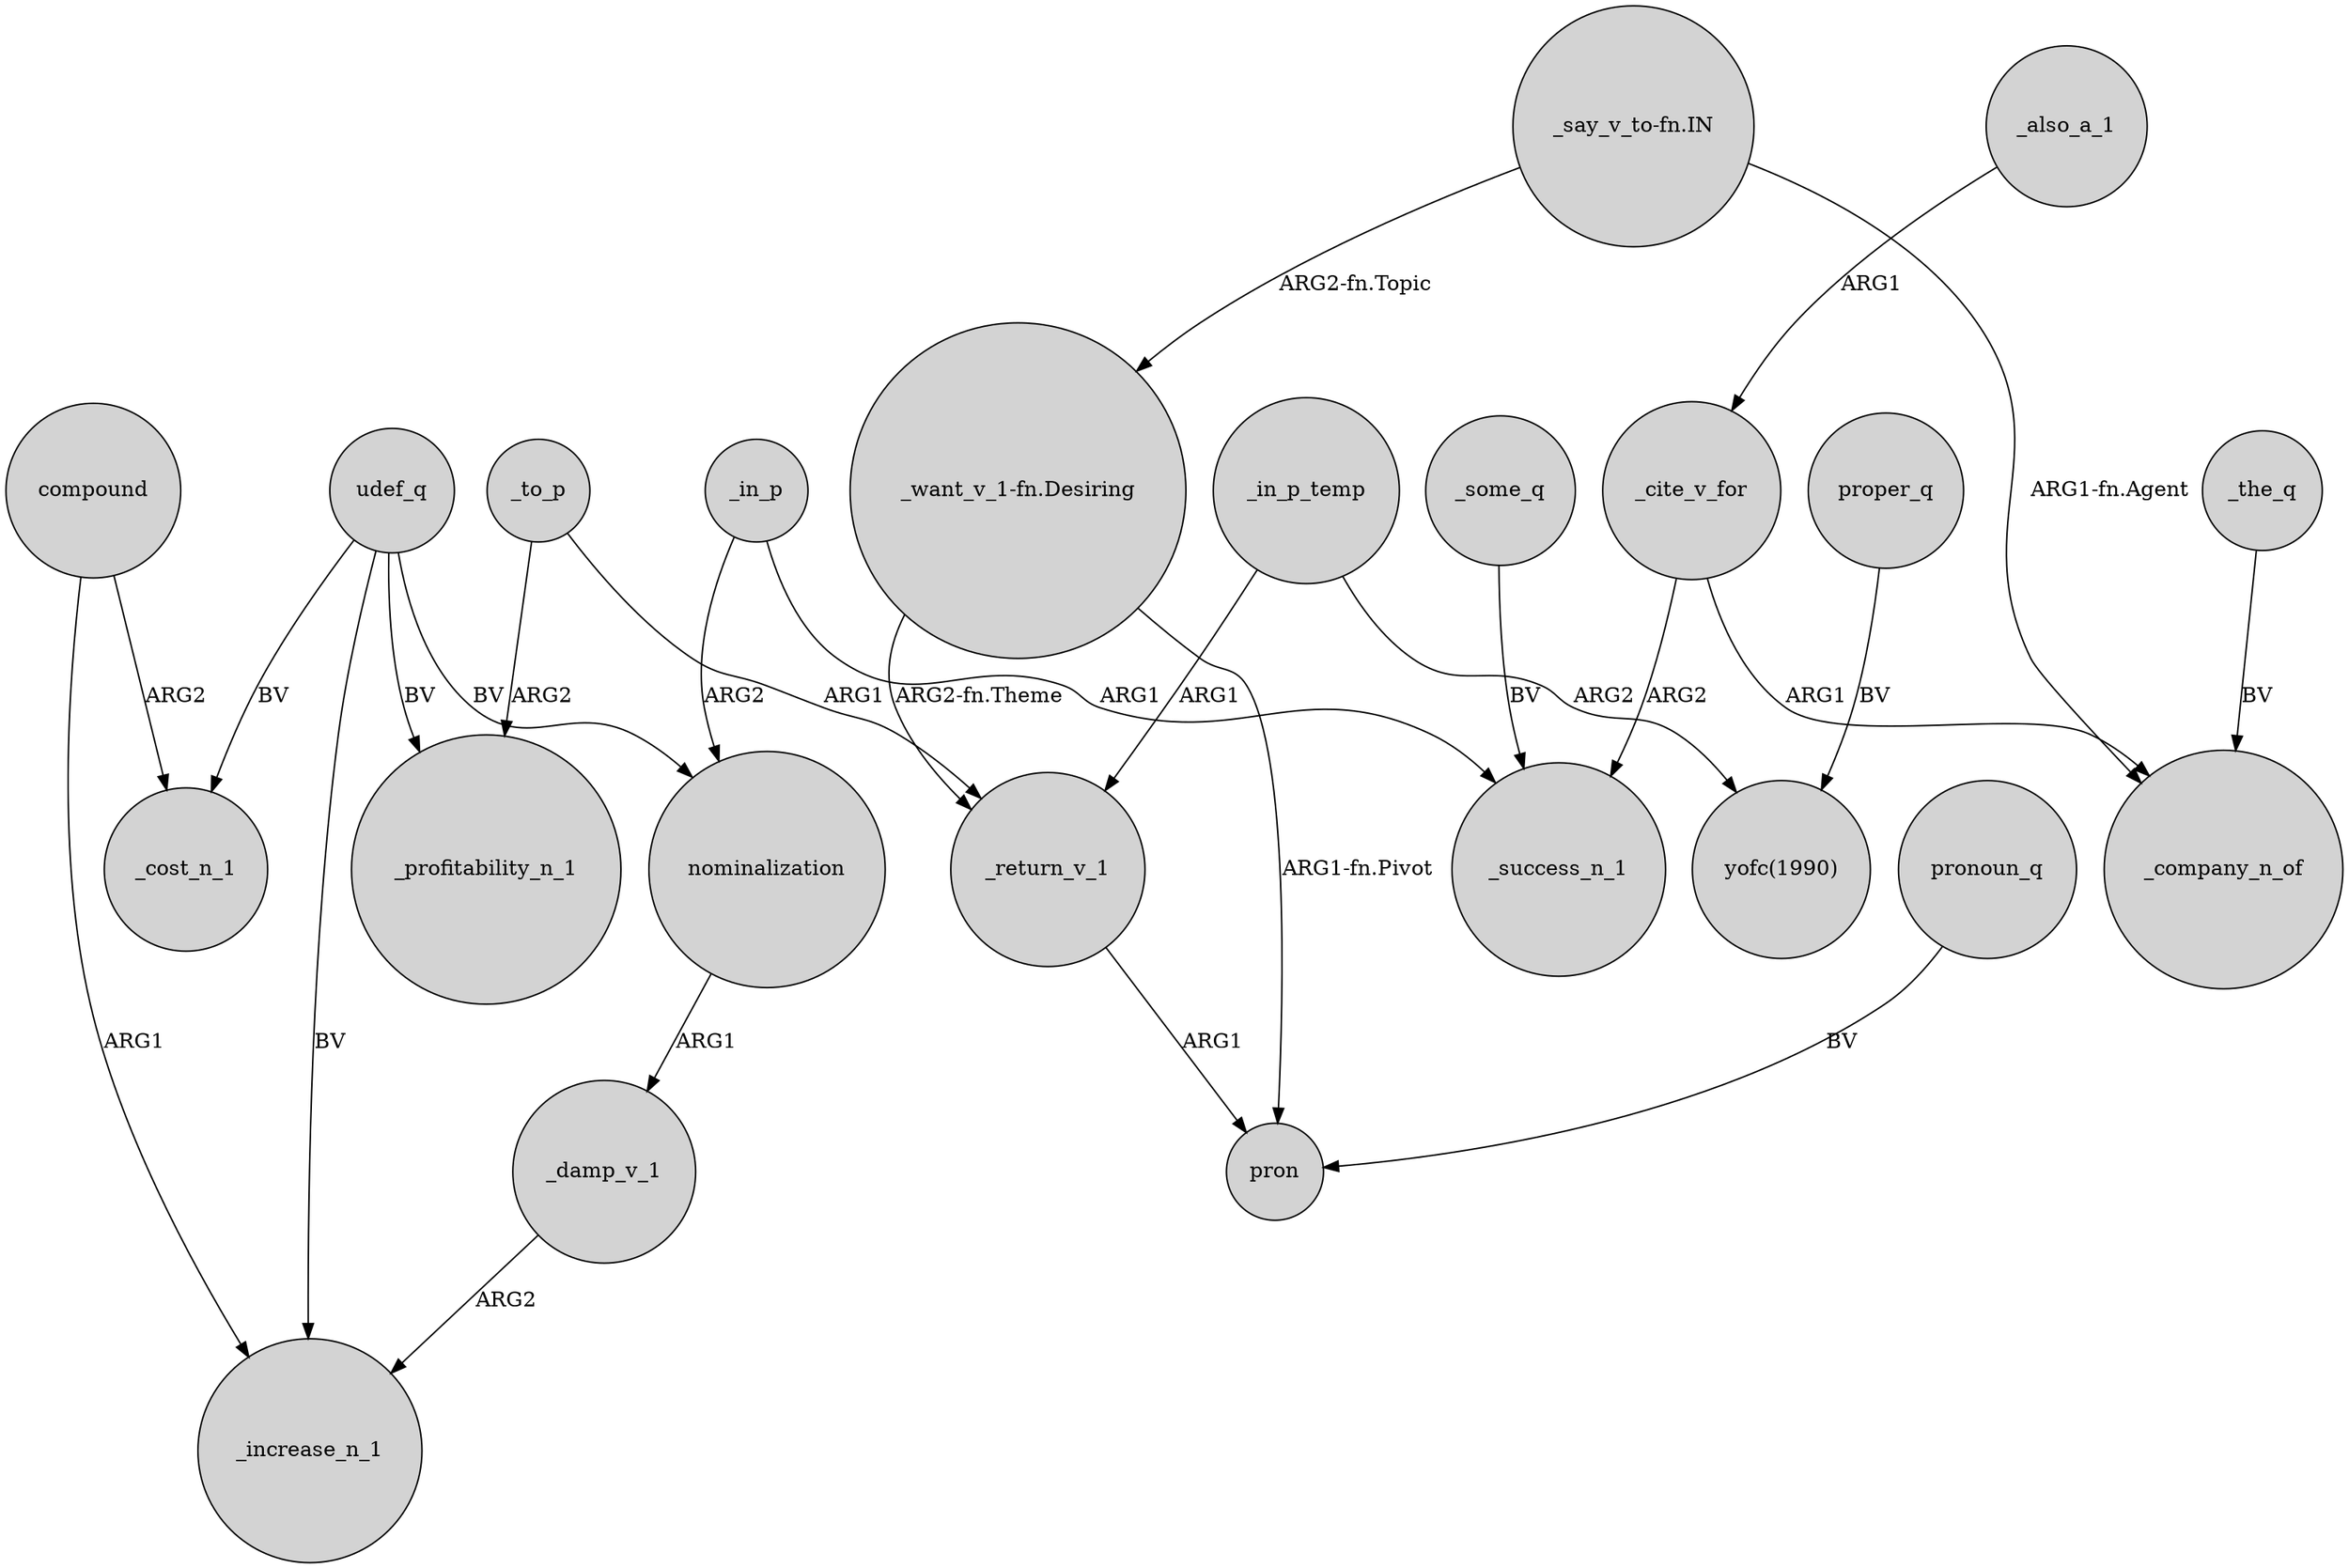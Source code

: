 digraph {
	node [shape=circle style=filled]
	_damp_v_1 -> _increase_n_1 [label=ARG2]
	_to_p -> _return_v_1 [label=ARG1]
	_some_q -> _success_n_1 [label=BV]
	_cite_v_for -> _success_n_1 [label=ARG2]
	_in_p -> _success_n_1 [label=ARG1]
	"_want_v_1-fn.Desiring" -> pron [label="ARG1-fn.Pivot"]
	"_want_v_1-fn.Desiring" -> _return_v_1 [label="ARG2-fn.Theme"]
	_in_p_temp -> _return_v_1 [label=ARG1]
	udef_q -> _cost_n_1 [label=BV]
	_in_p_temp -> "yofc(1990)" [label=ARG2]
	proper_q -> "yofc(1990)" [label=BV]
	_the_q -> _company_n_of [label=BV]
	_return_v_1 -> pron [label=ARG1]
	pronoun_q -> pron [label=BV]
	_cite_v_for -> _company_n_of [label=ARG1]
	_also_a_1 -> _cite_v_for [label=ARG1]
	udef_q -> _profitability_n_1 [label=BV]
	udef_q -> _increase_n_1 [label=BV]
	udef_q -> nominalization [label=BV]
	nominalization -> _damp_v_1 [label=ARG1]
	"_say_v_to-fn.IN" -> _company_n_of [label="ARG1-fn.Agent"]
	compound -> _cost_n_1 [label=ARG2]
	_to_p -> _profitability_n_1 [label=ARG2]
	"_say_v_to-fn.IN" -> "_want_v_1-fn.Desiring" [label="ARG2-fn.Topic"]
	compound -> _increase_n_1 [label=ARG1]
	_in_p -> nominalization [label=ARG2]
}
